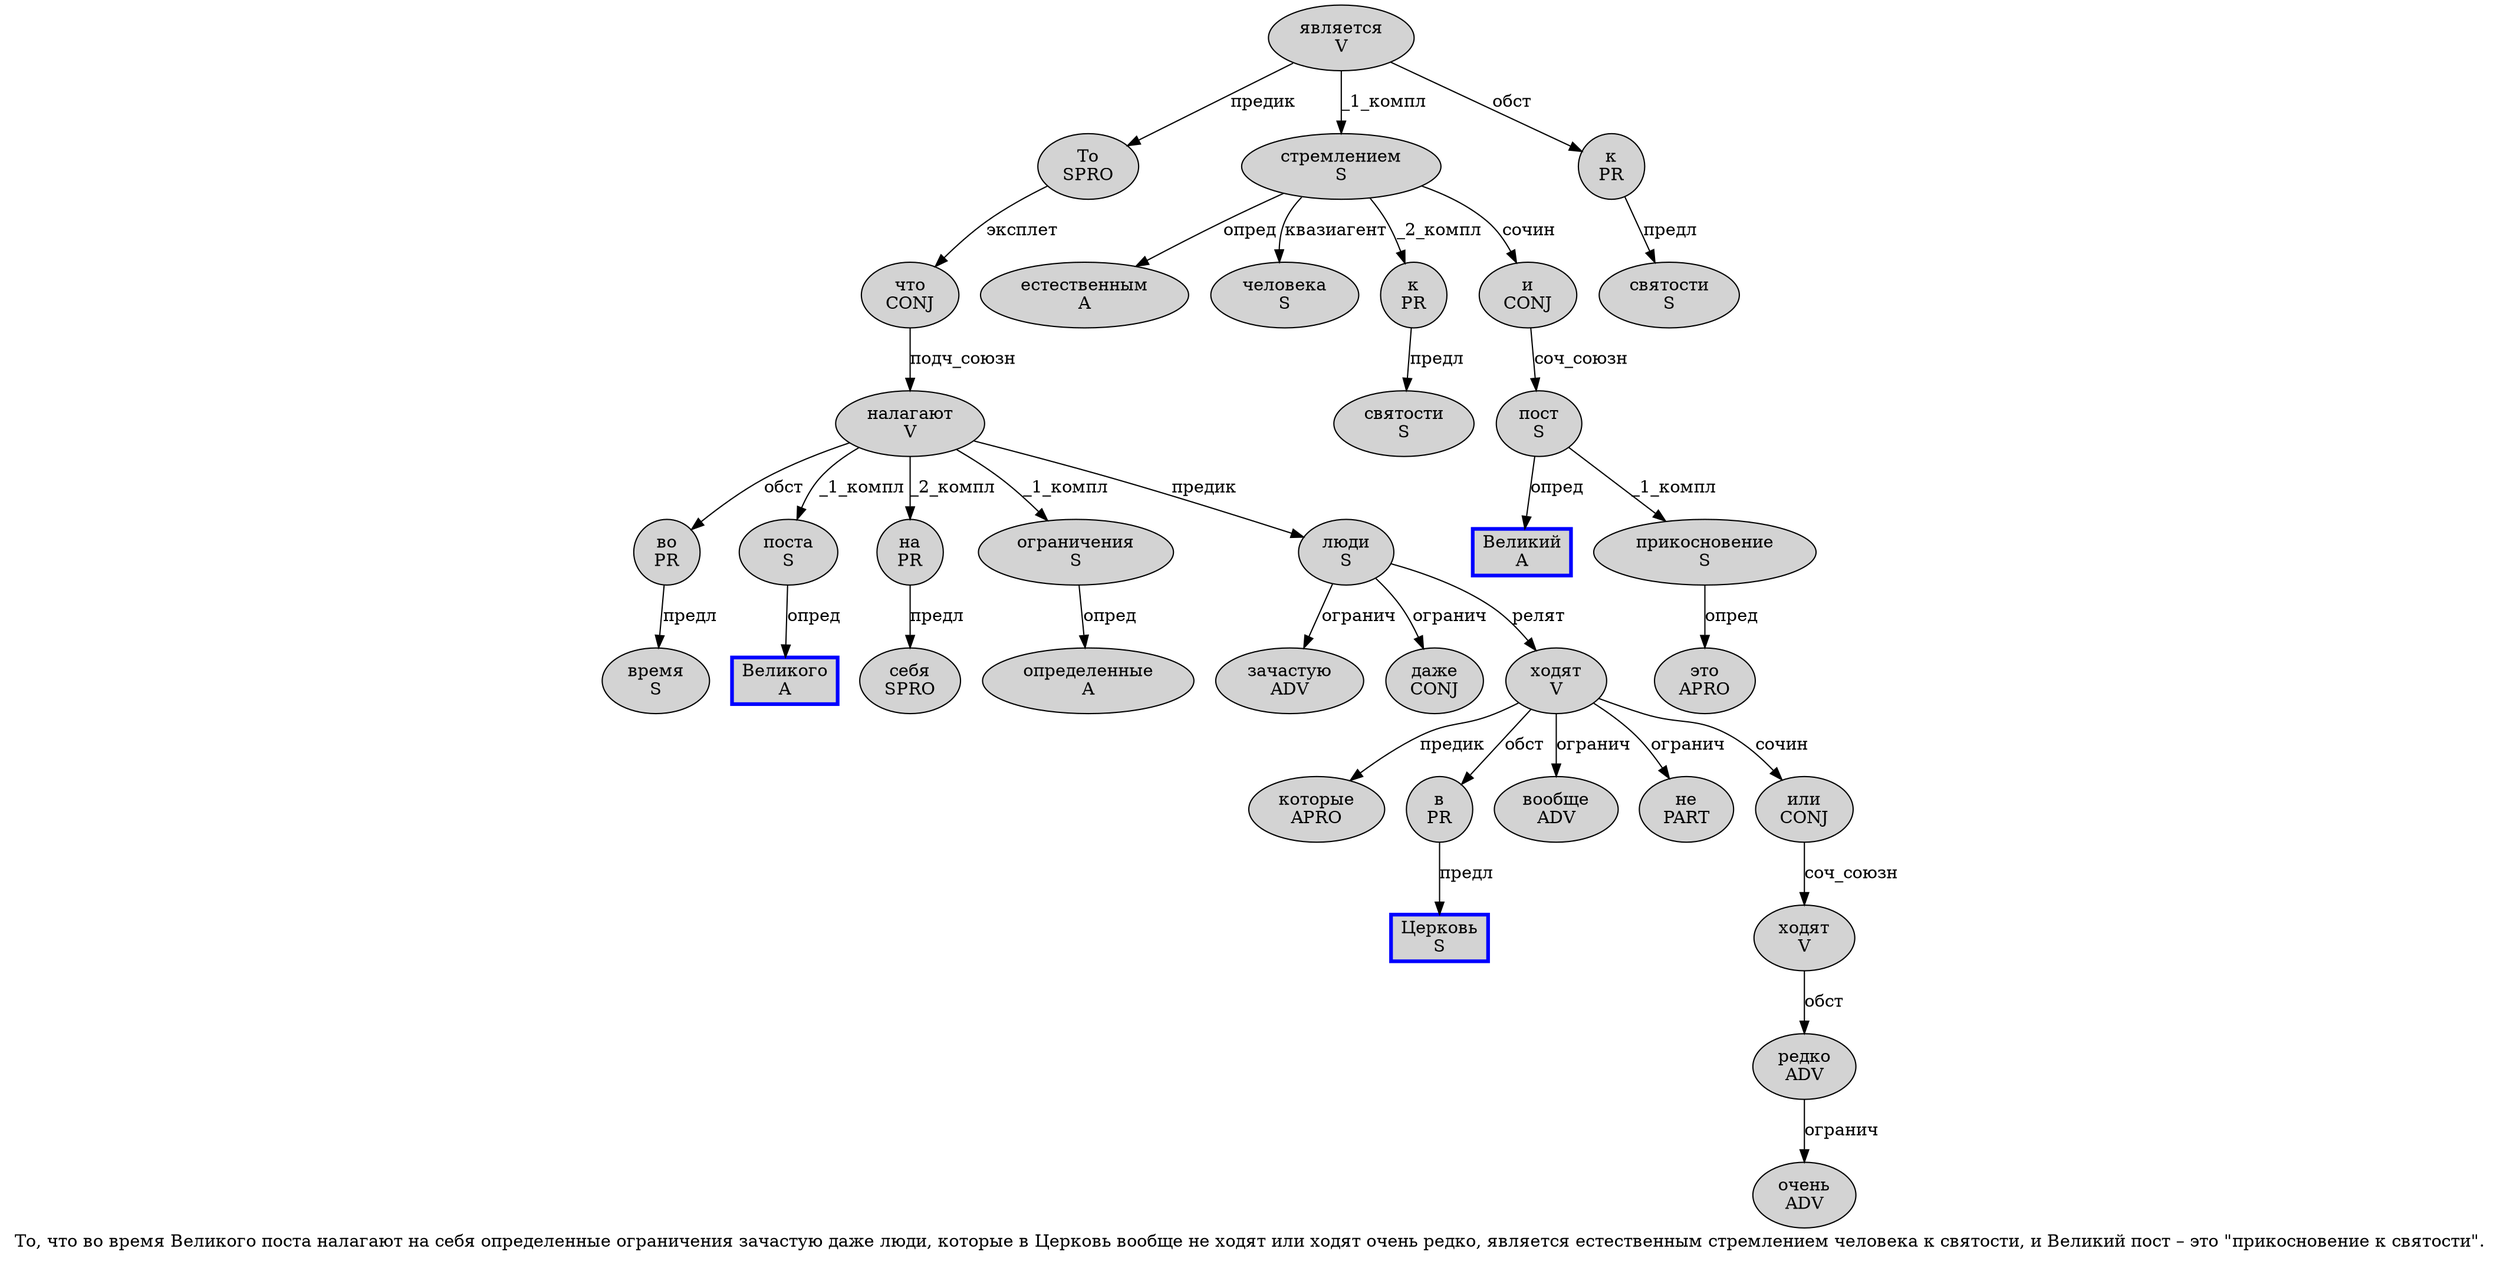 digraph SENTENCE_632 {
	graph [label="То, что во время Великого поста налагают на себя определенные ограничения зачастую даже люди, которые в Церковь вообще не ходят или ходят очень редко, является естественным стремлением человека к святости, и Великий пост – это \"прикосновение к святости\"."]
	node [style=filled]
		0 [label="То
SPRO" color="" fillcolor=lightgray penwidth=1 shape=ellipse]
		2 [label="что
CONJ" color="" fillcolor=lightgray penwidth=1 shape=ellipse]
		3 [label="во
PR" color="" fillcolor=lightgray penwidth=1 shape=ellipse]
		4 [label="время
S" color="" fillcolor=lightgray penwidth=1 shape=ellipse]
		5 [label="Великого
A" color=blue fillcolor=lightgray penwidth=3 shape=box]
		6 [label="поста
S" color="" fillcolor=lightgray penwidth=1 shape=ellipse]
		7 [label="налагают
V" color="" fillcolor=lightgray penwidth=1 shape=ellipse]
		8 [label="на
PR" color="" fillcolor=lightgray penwidth=1 shape=ellipse]
		9 [label="себя
SPRO" color="" fillcolor=lightgray penwidth=1 shape=ellipse]
		10 [label="определенные
A" color="" fillcolor=lightgray penwidth=1 shape=ellipse]
		11 [label="ограничения
S" color="" fillcolor=lightgray penwidth=1 shape=ellipse]
		12 [label="зачастую
ADV" color="" fillcolor=lightgray penwidth=1 shape=ellipse]
		13 [label="даже
CONJ" color="" fillcolor=lightgray penwidth=1 shape=ellipse]
		14 [label="люди
S" color="" fillcolor=lightgray penwidth=1 shape=ellipse]
		16 [label="которые
APRO" color="" fillcolor=lightgray penwidth=1 shape=ellipse]
		17 [label="в
PR" color="" fillcolor=lightgray penwidth=1 shape=ellipse]
		18 [label="Церковь
S" color=blue fillcolor=lightgray penwidth=3 shape=box]
		19 [label="вообще
ADV" color="" fillcolor=lightgray penwidth=1 shape=ellipse]
		20 [label="не
PART" color="" fillcolor=lightgray penwidth=1 shape=ellipse]
		21 [label="ходят
V" color="" fillcolor=lightgray penwidth=1 shape=ellipse]
		22 [label="или
CONJ" color="" fillcolor=lightgray penwidth=1 shape=ellipse]
		23 [label="ходят
V" color="" fillcolor=lightgray penwidth=1 shape=ellipse]
		24 [label="очень
ADV" color="" fillcolor=lightgray penwidth=1 shape=ellipse]
		25 [label="редко
ADV" color="" fillcolor=lightgray penwidth=1 shape=ellipse]
		27 [label="является
V" color="" fillcolor=lightgray penwidth=1 shape=ellipse]
		28 [label="естественным
A" color="" fillcolor=lightgray penwidth=1 shape=ellipse]
		29 [label="стремлением
S" color="" fillcolor=lightgray penwidth=1 shape=ellipse]
		30 [label="человека
S" color="" fillcolor=lightgray penwidth=1 shape=ellipse]
		31 [label="к
PR" color="" fillcolor=lightgray penwidth=1 shape=ellipse]
		32 [label="святости
S" color="" fillcolor=lightgray penwidth=1 shape=ellipse]
		34 [label="и
CONJ" color="" fillcolor=lightgray penwidth=1 shape=ellipse]
		35 [label="Великий
A" color=blue fillcolor=lightgray penwidth=3 shape=box]
		36 [label="пост
S" color="" fillcolor=lightgray penwidth=1 shape=ellipse]
		38 [label="это
APRO" color="" fillcolor=lightgray penwidth=1 shape=ellipse]
		40 [label="прикосновение
S" color="" fillcolor=lightgray penwidth=1 shape=ellipse]
		41 [label="к
PR" color="" fillcolor=lightgray penwidth=1 shape=ellipse]
		42 [label="святости
S" color="" fillcolor=lightgray penwidth=1 shape=ellipse]
			29 -> 28 [label="опред"]
			29 -> 30 [label="квазиагент"]
			29 -> 31 [label="_2_компл"]
			29 -> 34 [label="сочин"]
			25 -> 24 [label="огранич"]
			7 -> 3 [label="обст"]
			7 -> 6 [label="_1_компл"]
			7 -> 8 [label="_2_компл"]
			7 -> 11 [label="_1_компл"]
			7 -> 14 [label="предик"]
			3 -> 4 [label="предл"]
			14 -> 12 [label="огранич"]
			14 -> 13 [label="огранич"]
			14 -> 21 [label="релят"]
			41 -> 42 [label="предл"]
			22 -> 23 [label="соч_союзн"]
			31 -> 32 [label="предл"]
			11 -> 10 [label="опред"]
			21 -> 16 [label="предик"]
			21 -> 17 [label="обст"]
			21 -> 19 [label="огранич"]
			21 -> 20 [label="огранич"]
			21 -> 22 [label="сочин"]
			17 -> 18 [label="предл"]
			34 -> 36 [label="соч_союзн"]
			2 -> 7 [label="подч_союзн"]
			40 -> 38 [label="опред"]
			6 -> 5 [label="опред"]
			27 -> 0 [label="предик"]
			27 -> 29 [label="_1_компл"]
			27 -> 41 [label="обст"]
			0 -> 2 [label="эксплет"]
			36 -> 35 [label="опред"]
			36 -> 40 [label="_1_компл"]
			8 -> 9 [label="предл"]
			23 -> 25 [label="обст"]
}